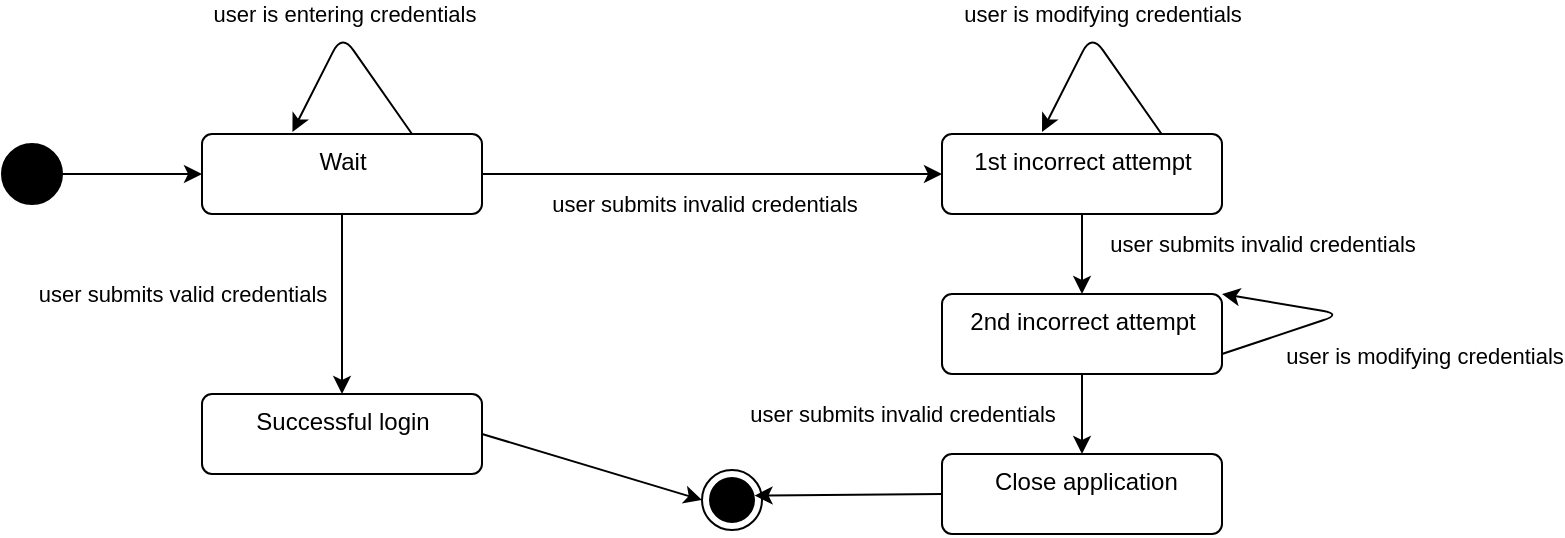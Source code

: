 <mxfile>
    <diagram id="G8LHQ51OOOZmgpkE-4kG" name="login">
        <mxGraphModel dx="923" dy="465" grid="1" gridSize="10" guides="1" tooltips="1" connect="1" arrows="1" fold="1" page="0" pageScale="1" pageWidth="1169" pageHeight="827" background="#ffffff" math="0" shadow="0">
            <root>
                <mxCell id="0"/>
                <mxCell id="1" parent="0"/>
                <mxCell id="4" value="" style="ellipse;html=1;shape=endState;fillColor=strokeColor;" parent="1" vertex="1">
                    <mxGeometry x="650" y="398" width="30" height="30" as="geometry"/>
                </mxCell>
                <mxCell id="8" style="edgeStyle=none;html=1;exitX=1;exitY=0.5;exitDx=0;exitDy=0;entryX=0;entryY=0.5;entryDx=0;entryDy=0;" parent="1" source="5" target="6" edge="1">
                    <mxGeometry relative="1" as="geometry"/>
                </mxCell>
                <mxCell id="16" value="user submits invalid credentials" style="edgeLabel;html=1;align=center;verticalAlign=middle;resizable=0;points=[];" parent="8" vertex="1" connectable="0">
                    <mxGeometry x="-0.238" y="-2" relative="1" as="geometry">
                        <mxPoint x="23" y="13" as="offset"/>
                    </mxGeometry>
                </mxCell>
                <mxCell id="17" style="edgeStyle=none;html=1;exitX=0.5;exitY=1;exitDx=0;exitDy=0;entryX=0.5;entryY=0;entryDx=0;entryDy=0;" parent="1" source="5" target="7" edge="1">
                    <mxGeometry relative="1" as="geometry"/>
                </mxCell>
                <mxCell id="18" value="user submits valid credentials" style="edgeLabel;html=1;align=center;verticalAlign=middle;resizable=0;points=[];" parent="17" vertex="1" connectable="0">
                    <mxGeometry x="0.165" y="-1" relative="1" as="geometry">
                        <mxPoint x="-79" y="-13" as="offset"/>
                    </mxGeometry>
                </mxCell>
                <mxCell id="5" value="Wait" style="html=1;align=center;verticalAlign=top;rounded=1;absoluteArcSize=1;arcSize=10;dashed=0;" parent="1" vertex="1">
                    <mxGeometry x="400" y="230" width="140" height="40" as="geometry"/>
                </mxCell>
                <mxCell id="6" value="1st incorrect attempt" style="html=1;align=center;verticalAlign=top;rounded=1;absoluteArcSize=1;arcSize=10;dashed=0;" parent="1" vertex="1">
                    <mxGeometry x="770" y="230" width="140" height="40" as="geometry"/>
                </mxCell>
                <mxCell id="10" style="edgeStyle=none;html=1;exitX=1;exitY=0.5;exitDx=0;exitDy=0;entryX=0;entryY=0.5;entryDx=0;entryDy=0;" parent="1" source="7" target="4" edge="1">
                    <mxGeometry relative="1" as="geometry"/>
                </mxCell>
                <mxCell id="7" value="Successful login" style="html=1;align=center;verticalAlign=top;rounded=1;absoluteArcSize=1;arcSize=10;dashed=0;" parent="1" vertex="1">
                    <mxGeometry x="400" y="360" width="140" height="40" as="geometry"/>
                </mxCell>
                <mxCell id="12" style="edgeStyle=none;html=1;exitX=1;exitY=0.5;exitDx=0;exitDy=0;entryX=0;entryY=0.5;entryDx=0;entryDy=0;" parent="1" source="11" target="5" edge="1">
                    <mxGeometry relative="1" as="geometry"/>
                </mxCell>
                <mxCell id="11" value="" style="ellipse;fillColor=strokeColor;" parent="1" vertex="1">
                    <mxGeometry x="300" y="235" width="30" height="30" as="geometry"/>
                </mxCell>
                <mxCell id="13" style="edgeStyle=none;html=1;exitX=0.75;exitY=0;exitDx=0;exitDy=0;entryX=0.323;entryY=-0.026;entryDx=0;entryDy=0;entryPerimeter=0;" parent="1" source="5" target="5" edge="1">
                    <mxGeometry relative="1" as="geometry">
                        <Array as="points">
                            <mxPoint x="470" y="180"/>
                        </Array>
                    </mxGeometry>
                </mxCell>
                <mxCell id="15" value="user is entering credentials" style="edgeLabel;html=1;align=center;verticalAlign=middle;resizable=0;points=[];" parent="13" vertex="1" connectable="0">
                    <mxGeometry x="-0.205" y="-1" relative="1" as="geometry">
                        <mxPoint x="-9" y="-22" as="offset"/>
                    </mxGeometry>
                </mxCell>
                <mxCell id="21" value="2nd incorrect attempt" style="html=1;align=center;verticalAlign=top;rounded=1;absoluteArcSize=1;arcSize=10;dashed=0;" parent="1" vertex="1">
                    <mxGeometry x="770" y="310.0" width="140" height="40" as="geometry"/>
                </mxCell>
                <mxCell id="27" style="edgeStyle=none;html=1;exitX=0;exitY=0.5;exitDx=0;exitDy=0;entryX=0.876;entryY=0.427;entryDx=0;entryDy=0;entryPerimeter=0;" parent="1" source="22" target="4" edge="1">
                    <mxGeometry relative="1" as="geometry"/>
                </mxCell>
                <mxCell id="22" value="&amp;nbsp;Close application" style="html=1;align=center;verticalAlign=top;rounded=1;absoluteArcSize=1;arcSize=10;dashed=0;" parent="1" vertex="1">
                    <mxGeometry x="770" y="390.0" width="140" height="40" as="geometry"/>
                </mxCell>
                <mxCell id="23" style="edgeStyle=none;html=1;exitX=0.75;exitY=0;exitDx=0;exitDy=0;entryX=0.323;entryY=-0.026;entryDx=0;entryDy=0;entryPerimeter=0;" parent="1" edge="1">
                    <mxGeometry relative="1" as="geometry">
                        <mxPoint x="879.78" y="230" as="sourcePoint"/>
                        <mxPoint x="820" y="228.96" as="targetPoint"/>
                        <Array as="points">
                            <mxPoint x="844.78" y="180"/>
                        </Array>
                    </mxGeometry>
                </mxCell>
                <mxCell id="24" value="user is modifying credentials" style="edgeLabel;html=1;align=center;verticalAlign=middle;resizable=0;points=[];" parent="23" vertex="1" connectable="0">
                    <mxGeometry x="-0.205" y="-1" relative="1" as="geometry">
                        <mxPoint x="-4" y="-22" as="offset"/>
                    </mxGeometry>
                </mxCell>
                <mxCell id="25" style="edgeStyle=none;html=1;exitX=1;exitY=0.75;exitDx=0;exitDy=0;" parent="1" source="21" edge="1">
                    <mxGeometry relative="1" as="geometry">
                        <mxPoint x="1039.78" y="340" as="sourcePoint"/>
                        <mxPoint x="910" y="310" as="targetPoint"/>
                        <Array as="points">
                            <mxPoint x="970" y="320"/>
                        </Array>
                    </mxGeometry>
                </mxCell>
                <mxCell id="26" value="user is modifying&amp;nbsp;credentials" style="edgeLabel;html=1;align=center;verticalAlign=middle;resizable=0;points=[];" parent="25" vertex="1" connectable="0">
                    <mxGeometry x="-0.205" y="-1" relative="1" as="geometry">
                        <mxPoint x="53" y="15" as="offset"/>
                    </mxGeometry>
                </mxCell>
                <mxCell id="28" style="edgeStyle=none;html=1;exitX=0.5;exitY=1;exitDx=0;exitDy=0;entryX=0.5;entryY=0;entryDx=0;entryDy=0;" parent="1" source="6" target="21" edge="1">
                    <mxGeometry relative="1" as="geometry">
                        <mxPoint x="550.0" y="260" as="sourcePoint"/>
                        <mxPoint x="780.0" y="260" as="targetPoint"/>
                    </mxGeometry>
                </mxCell>
                <mxCell id="29" value="user submits invalid credentials" style="edgeLabel;html=1;align=center;verticalAlign=middle;resizable=0;points=[];" parent="28" vertex="1" connectable="0">
                    <mxGeometry x="-0.238" y="-2" relative="1" as="geometry">
                        <mxPoint x="92" as="offset"/>
                    </mxGeometry>
                </mxCell>
                <mxCell id="30" style="edgeStyle=none;html=1;exitX=0.5;exitY=1;exitDx=0;exitDy=0;entryX=0.5;entryY=0;entryDx=0;entryDy=0;" parent="1" source="21" target="22" edge="1">
                    <mxGeometry relative="1" as="geometry">
                        <mxPoint x="560.0" y="270" as="sourcePoint"/>
                        <mxPoint x="790.0" y="270" as="targetPoint"/>
                    </mxGeometry>
                </mxCell>
                <mxCell id="31" value="user submits invalid credentials" style="edgeLabel;html=1;align=center;verticalAlign=middle;resizable=0;points=[];" parent="30" vertex="1" connectable="0">
                    <mxGeometry x="-0.238" y="-2" relative="1" as="geometry">
                        <mxPoint x="-88" y="5" as="offset"/>
                    </mxGeometry>
                </mxCell>
            </root>
        </mxGraphModel>
    </diagram>
</mxfile>